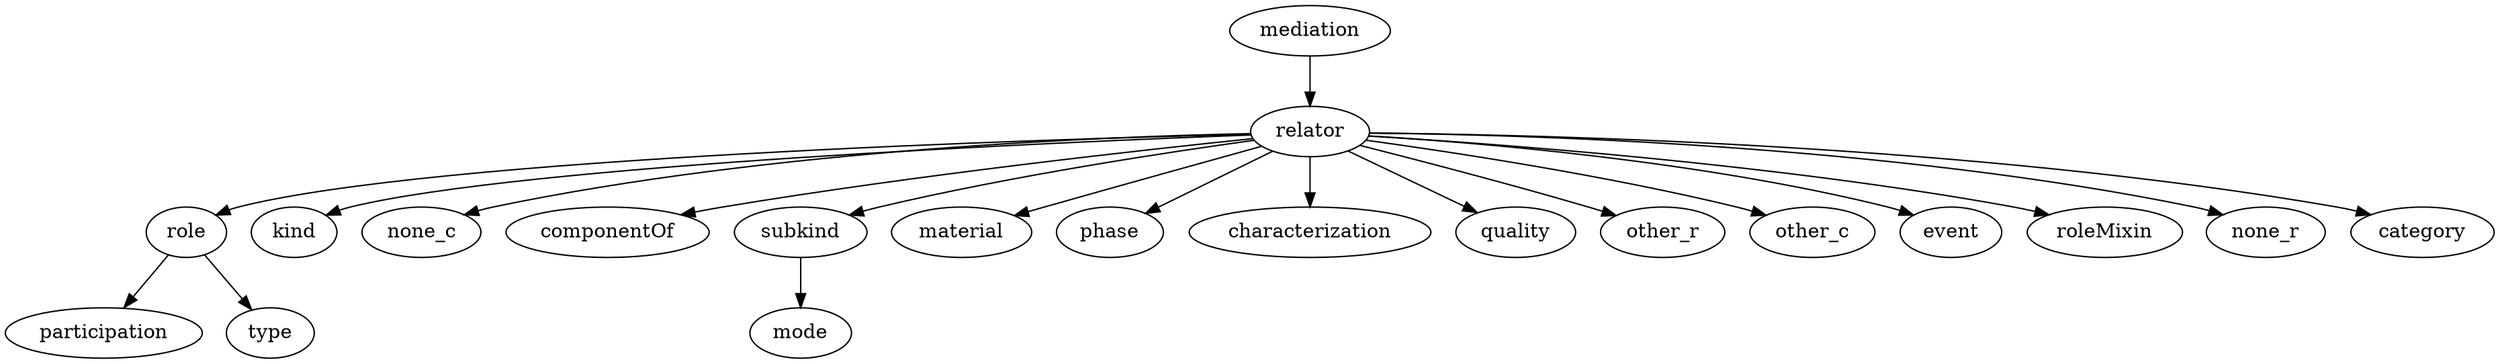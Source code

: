 strict digraph  {
mediation;
relator;
role;
kind;
none_c;
componentOf;
subkind;
material;
phase;
characterization;
quality;
other_r;
other_c;
event;
roleMixin;
none_r;
category;
participation;
type;
mode;
mediation -> relator;
relator -> role;
relator -> kind;
relator -> none_c;
relator -> componentOf;
relator -> subkind;
relator -> material;
relator -> phase;
relator -> characterization;
relator -> quality;
relator -> other_r;
relator -> other_c;
relator -> event;
relator -> roleMixin;
relator -> none_r;
relator -> category;
role -> participation;
role -> type;
subkind -> mode;
}
